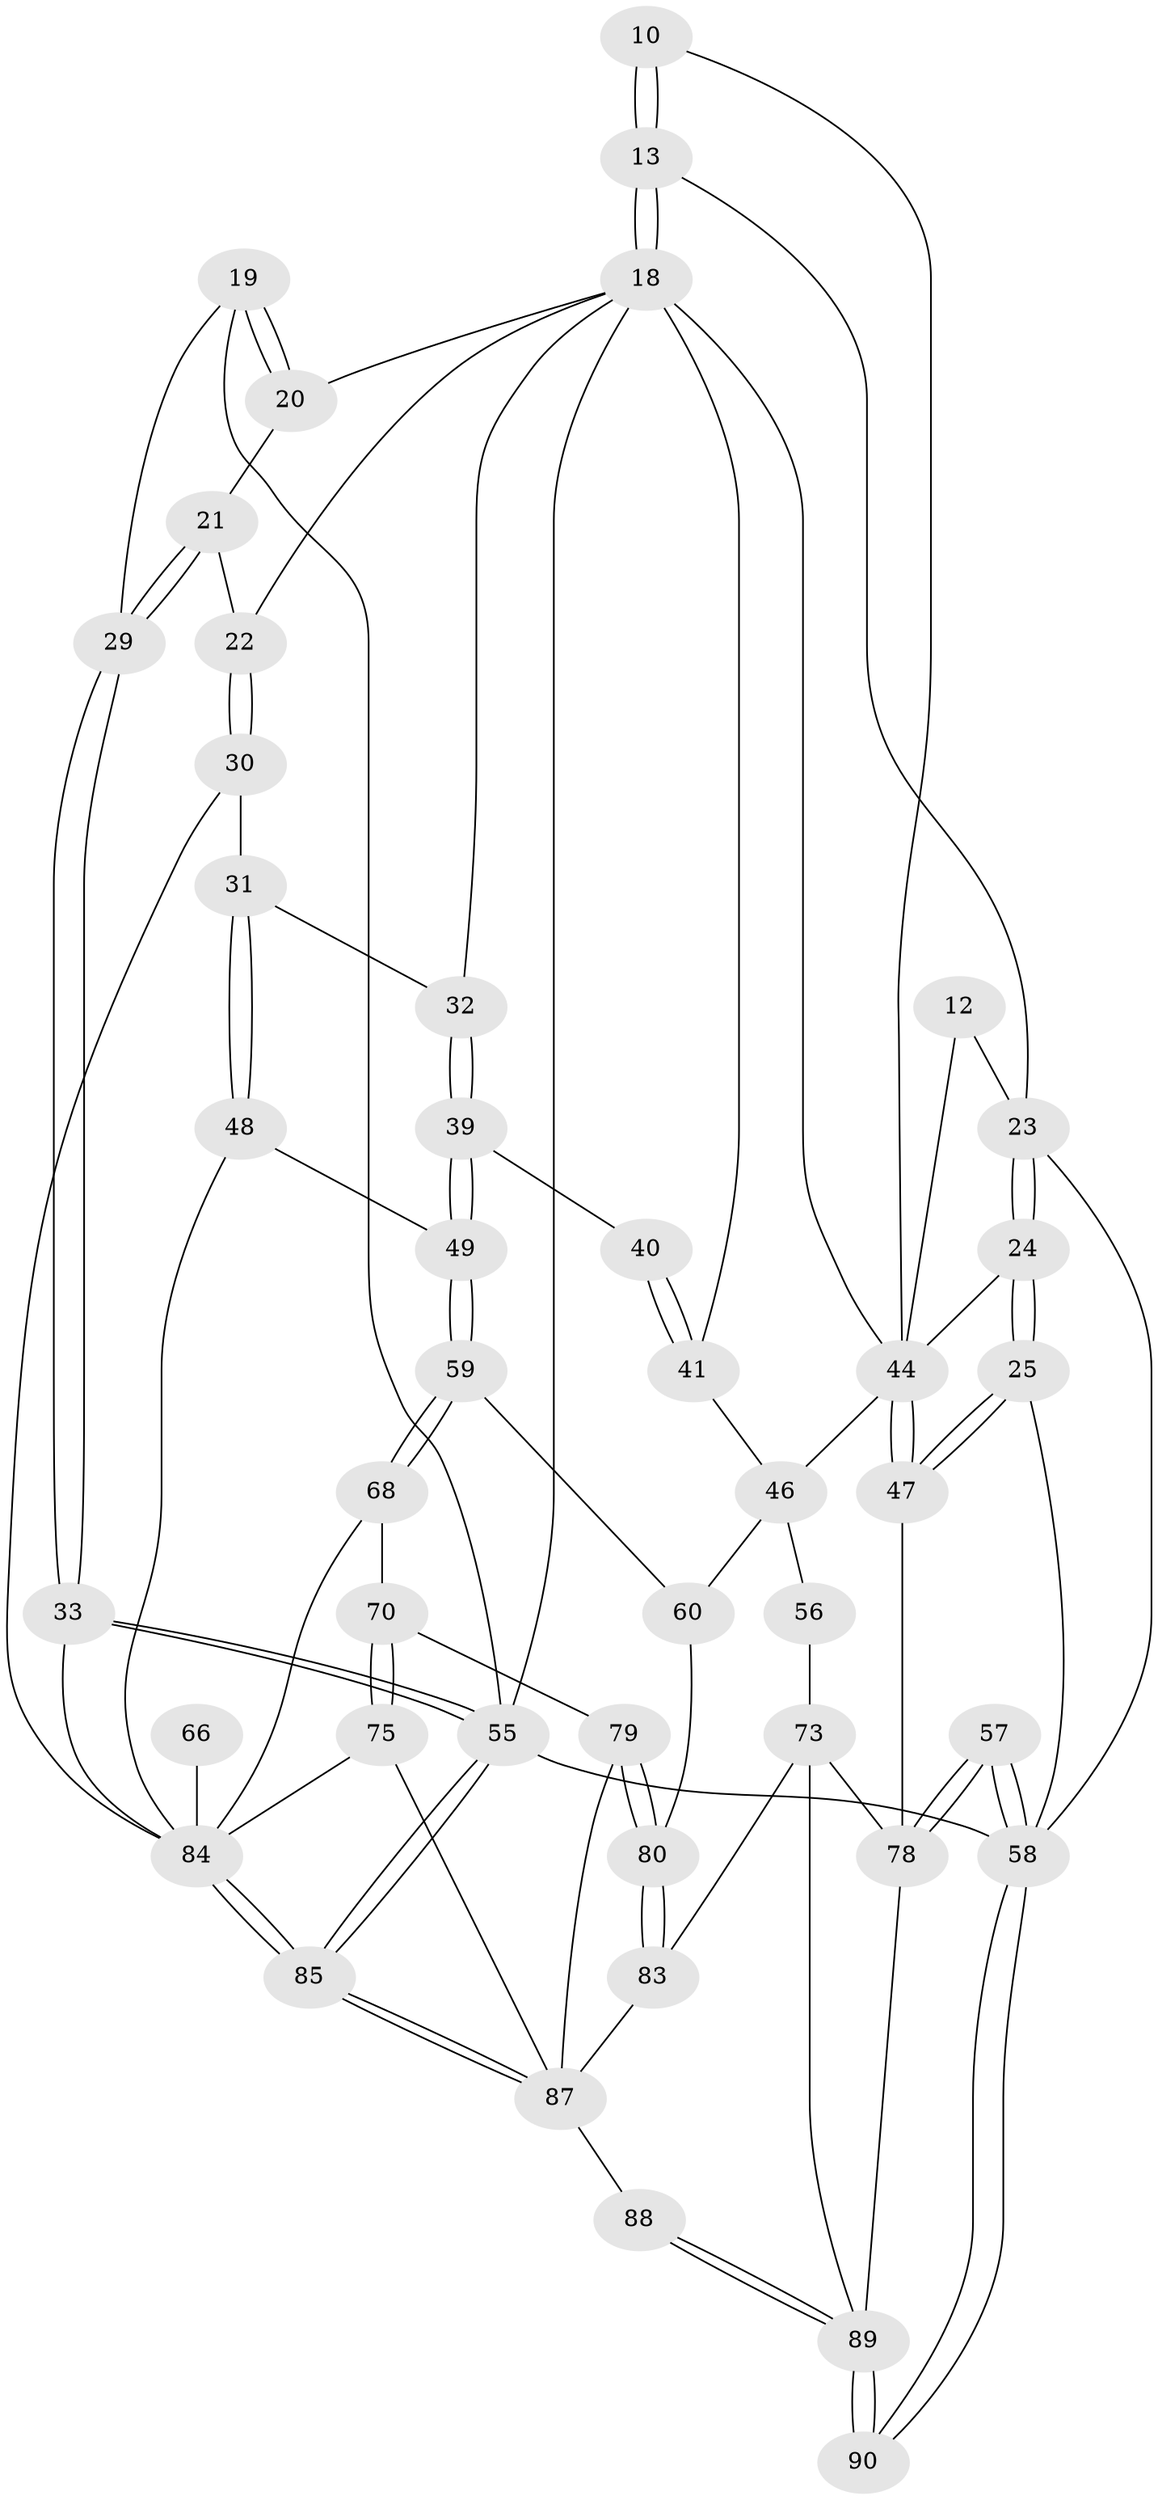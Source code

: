 // original degree distribution, {3: 0.022222222222222223, 6: 0.2222222222222222, 5: 0.5111111111111111, 4: 0.24444444444444444}
// Generated by graph-tools (version 1.1) at 2025/00/03/09/25 05:00:10]
// undirected, 45 vertices, 102 edges
graph export_dot {
graph [start="1"]
  node [color=gray90,style=filled];
  10 [pos="+0.4429047504444046+0.15916006406633576"];
  12 [pos="+0.36416471168942827+0.12202593856962228"];
  13 [pos="+0.47941966619294807+0.1774128629038616",super="+8+9"];
  18 [pos="+0.48792593706250664+0.20012981344843933",super="+17"];
  19 [pos="+1+0"];
  20 [pos="+0.7093729681837954+0.10144512165365357"];
  21 [pos="+0.8778311887582694+0.22727031137425044"];
  22 [pos="+0.831513266810971+0.26006350377749643"];
  23 [pos="+0.2609229530943387+0.1473143960678466",super="+5"];
  24 [pos="+0.202525407449322+0.2181025703928653"];
  25 [pos="+0+0.07379349939283457"];
  29 [pos="+1+0.09615147375467419"];
  30 [pos="+0.776372623313104+0.41995583477178394"];
  31 [pos="+0.7038936442562679+0.42159893770126516"];
  32 [pos="+0.6386960689963954+0.4108568928068207"];
  33 [pos="+1+0.5206126976450068"];
  39 [pos="+0.5655593057397017+0.5280284357511076"];
  40 [pos="+0.5018906734472275+0.5254565599784659"];
  41 [pos="+0.48245619172925586+0.5310727739592971",super="+37+36"];
  44 [pos="+0.2500324044080072+0.3647416973900942",super="+28"];
  46 [pos="+0.41020588312126516+0.5195588010020694",super="+45+43"];
  47 [pos="+0+0.3864752381090153"];
  48 [pos="+0.6781683991093127+0.5597359246155377"];
  49 [pos="+0.6066085697021082+0.5702706429534833"];
  55 [pos="+1+1",super="+2"];
  56 [pos="+0.29893570618062665+0.5679801819108603",super="+51"];
  57 [pos="+0+1"];
  58 [pos="+0+1",super="+3"];
  59 [pos="+0.6160151562620682+0.6575142264193122"];
  60 [pos="+0.45039301029602313+0.6227997247639793"];
  66 [pos="+0.7952668664619182+0.6254587922006836"];
  68 [pos="+0.6161272580945761+0.6581688167240152"];
  70 [pos="+0.5851656651831165+0.6881358754328439"];
  73 [pos="+0.18960342246257622+0.79541148980367",super="+62"];
  75 [pos="+0.6335339191565849+0.828561212656239"];
  78 [pos="+0.09033937535214343+0.7933022493664788",super="+53+54"];
  79 [pos="+0.518280540560083+0.7286387354338208",super="+71"];
  80 [pos="+0.36797460020527484+0.7906716926939893",super="+64+63"];
  83 [pos="+0.36831801292660893+0.8324444820202032",super="+72+65"];
  84 [pos="+0.8415622624419761+1",super="+74+67+69"];
  85 [pos="+0.8482857868094086+1"];
  87 [pos="+0.42808392709282256+1",super="+86"];
  88 [pos="+0.3767174498482695+1"];
  89 [pos="+0.2895449650841362+1",super="+76+77"];
  90 [pos="+0+1"];
  10 -- 13 [weight=2];
  10 -- 13;
  10 -- 44;
  12 -- 23 [weight=2];
  12 -- 44;
  13 -- 18 [weight=2];
  13 -- 18;
  13 -- 23;
  18 -- 44;
  18 -- 32;
  18 -- 20;
  18 -- 22;
  18 -- 55;
  18 -- 41;
  19 -- 20;
  19 -- 20;
  19 -- 29;
  19 -- 55;
  20 -- 21;
  21 -- 22;
  21 -- 29;
  21 -- 29;
  22 -- 30;
  22 -- 30;
  23 -- 24;
  23 -- 24;
  23 -- 58;
  24 -- 25;
  24 -- 25;
  24 -- 44;
  25 -- 47;
  25 -- 47;
  25 -- 58;
  29 -- 33;
  29 -- 33;
  30 -- 31;
  30 -- 84;
  31 -- 32;
  31 -- 48;
  31 -- 48;
  32 -- 39;
  32 -- 39;
  33 -- 55;
  33 -- 55;
  33 -- 84;
  39 -- 40;
  39 -- 49;
  39 -- 49;
  40 -- 41 [weight=2];
  40 -- 41;
  41 -- 46 [weight=2];
  44 -- 47;
  44 -- 47;
  44 -- 46 [weight=2];
  46 -- 56 [weight=2];
  46 -- 60;
  47 -- 78;
  48 -- 49;
  48 -- 84;
  49 -- 59;
  49 -- 59;
  55 -- 85;
  55 -- 85;
  55 -- 58 [weight=2];
  56 -- 73 [weight=2];
  57 -- 58;
  57 -- 58;
  57 -- 78 [weight=2];
  57 -- 78;
  58 -- 90;
  58 -- 90;
  59 -- 60;
  59 -- 68;
  59 -- 68;
  60 -- 80;
  66 -- 84 [weight=3];
  68 -- 70;
  68 -- 84;
  70 -- 75;
  70 -- 75;
  70 -- 79;
  73 -- 89;
  73 -- 83 [weight=2];
  73 -- 78;
  75 -- 84;
  75 -- 87;
  78 -- 89;
  79 -- 80 [weight=2];
  79 -- 80;
  79 -- 87;
  80 -- 83 [weight=2];
  80 -- 83;
  83 -- 87;
  84 -- 85;
  84 -- 85;
  85 -- 87;
  85 -- 87;
  87 -- 88 [weight=2];
  88 -- 89;
  88 -- 89;
  89 -- 90 [weight=2];
  89 -- 90;
}
